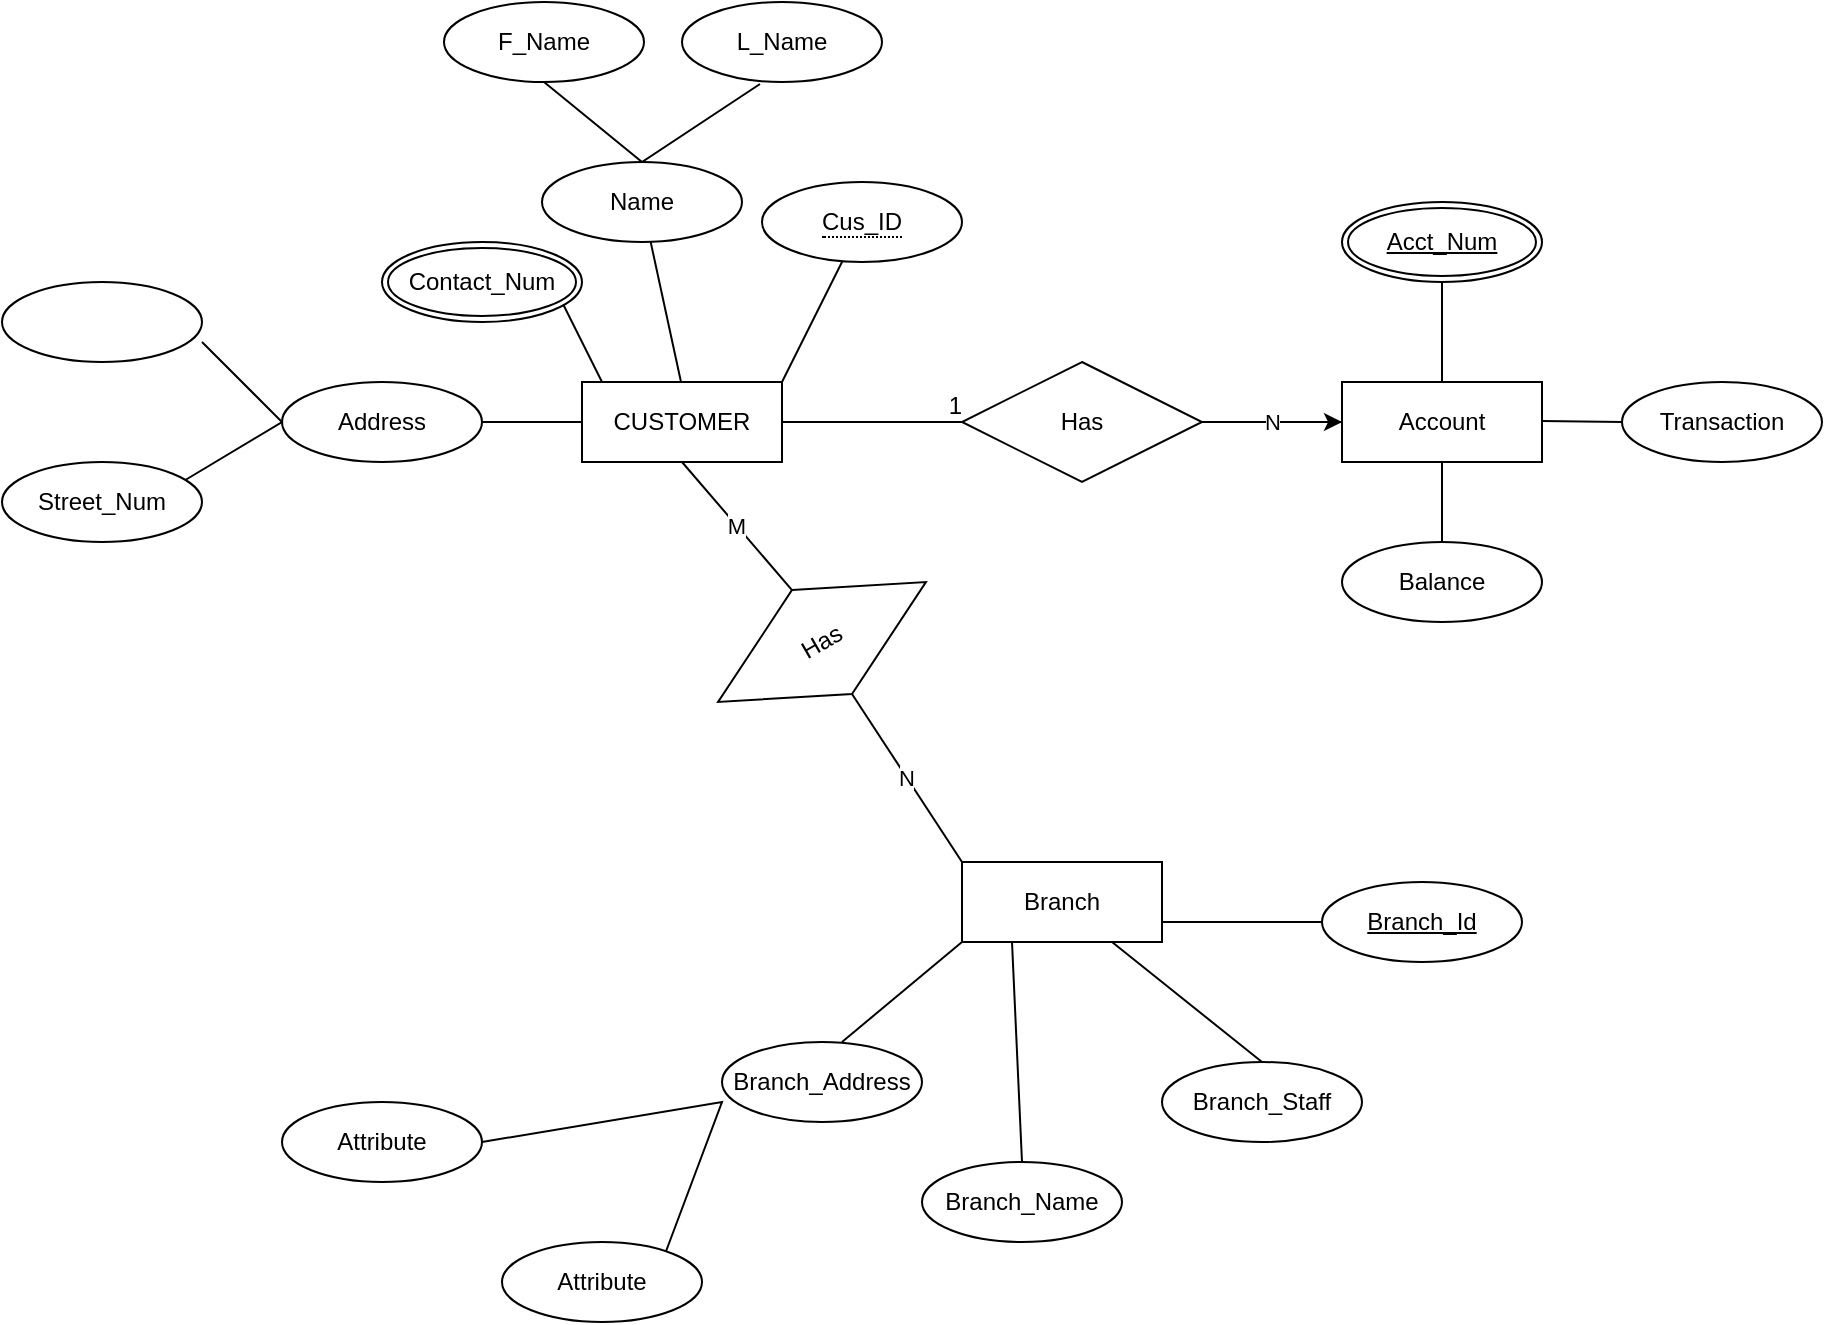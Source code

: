 <mxfile version="20.4.1" type="github">
  <diagram id="VVoB2Av43Fi3W9B-QjCe" name="Page-1">
    <mxGraphModel dx="1875" dy="1765" grid="1" gridSize="10" guides="1" tooltips="1" connect="1" arrows="1" fold="1" page="1" pageScale="1" pageWidth="827" pageHeight="1169" math="0" shadow="0">
      <root>
        <mxCell id="0" />
        <mxCell id="1" parent="0" />
        <mxCell id="lnDxNCK4FpN4E7dMN71w-2" value="CUSTOMER" style="whiteSpace=wrap;html=1;align=center;" parent="1" vertex="1">
          <mxGeometry x="260" y="-120" width="100" height="40" as="geometry" />
        </mxCell>
        <mxCell id="lnDxNCK4FpN4E7dMN71w-7" value="" style="endArrow=none;html=1;rounded=0;" parent="1" target="lnDxNCK4FpN4E7dMN71w-13" edge="1">
          <mxGeometry relative="1" as="geometry">
            <mxPoint x="309.5" y="-120" as="sourcePoint" />
            <mxPoint x="310" y="-160" as="targetPoint" />
          </mxGeometry>
        </mxCell>
        <mxCell id="lnDxNCK4FpN4E7dMN71w-8" value="" style="line;strokeWidth=1;rotatable=0;dashed=0;labelPosition=right;align=left;verticalAlign=middle;spacingTop=0;spacingLeft=6;points=[];portConstraint=eastwest;flipV=0;flipH=1;direction=west;" parent="1" vertex="1">
          <mxGeometry x="210" y="-105" width="50" height="10" as="geometry" />
        </mxCell>
        <mxCell id="lnDxNCK4FpN4E7dMN71w-10" value="" style="endArrow=none;html=1;rounded=0;" parent="1" target="lnDxNCK4FpN4E7dMN71w-12" edge="1">
          <mxGeometry relative="1" as="geometry">
            <mxPoint x="360" y="-120" as="sourcePoint" />
            <mxPoint x="370" y="-160" as="targetPoint" />
          </mxGeometry>
        </mxCell>
        <mxCell id="lnDxNCK4FpN4E7dMN71w-11" value="" style="endArrow=none;html=1;rounded=0;" parent="1" edge="1">
          <mxGeometry relative="1" as="geometry">
            <mxPoint x="270" y="-120" as="sourcePoint" />
            <mxPoint x="250" y="-160" as="targetPoint" />
          </mxGeometry>
        </mxCell>
        <mxCell id="lnDxNCK4FpN4E7dMN71w-12" value="&lt;span style=&quot;border-bottom: 1px dotted&quot;&gt;Cus_ID&lt;/span&gt;" style="ellipse;whiteSpace=wrap;html=1;align=center;" parent="1" vertex="1">
          <mxGeometry x="350" y="-220" width="100" height="40" as="geometry" />
        </mxCell>
        <mxCell id="lnDxNCK4FpN4E7dMN71w-13" value="Name" style="ellipse;whiteSpace=wrap;html=1;align=center;" parent="1" vertex="1">
          <mxGeometry x="240" y="-230" width="100" height="40" as="geometry" />
        </mxCell>
        <mxCell id="lnDxNCK4FpN4E7dMN71w-14" value="F_Name" style="ellipse;whiteSpace=wrap;html=1;align=center;" parent="1" vertex="1">
          <mxGeometry x="191" y="-310" width="100" height="40" as="geometry" />
        </mxCell>
        <mxCell id="lnDxNCK4FpN4E7dMN71w-15" value="L_Name" style="ellipse;whiteSpace=wrap;html=1;align=center;" parent="1" vertex="1">
          <mxGeometry x="310" y="-310" width="100" height="40" as="geometry" />
        </mxCell>
        <mxCell id="lnDxNCK4FpN4E7dMN71w-16" value="" style="endArrow=none;html=1;rounded=0;exitX=0.5;exitY=1;exitDx=0;exitDy=0;entryX=0.39;entryY=1.025;entryDx=0;entryDy=0;entryPerimeter=0;" parent="1" source="lnDxNCK4FpN4E7dMN71w-14" target="lnDxNCK4FpN4E7dMN71w-15" edge="1">
          <mxGeometry relative="1" as="geometry">
            <mxPoint x="230" y="-260" as="sourcePoint" />
            <mxPoint x="360" y="-260" as="targetPoint" />
            <Array as="points">
              <mxPoint x="290" y="-230" />
            </Array>
          </mxGeometry>
        </mxCell>
        <mxCell id="lnDxNCK4FpN4E7dMN71w-18" value="Contact_Num" style="ellipse;shape=doubleEllipse;margin=3;whiteSpace=wrap;html=1;align=center;" parent="1" vertex="1">
          <mxGeometry x="160" y="-190" width="100" height="40" as="geometry" />
        </mxCell>
        <mxCell id="lnDxNCK4FpN4E7dMN71w-19" value="Address" style="ellipse;whiteSpace=wrap;html=1;align=center;" parent="1" vertex="1">
          <mxGeometry x="110" y="-120" width="100" height="40" as="geometry" />
        </mxCell>
        <mxCell id="lnDxNCK4FpN4E7dMN71w-21" value="" style="endArrow=none;html=1;rounded=0;" parent="1" edge="1">
          <mxGeometry relative="1" as="geometry">
            <mxPoint x="60" y="-70" as="sourcePoint" />
            <mxPoint x="70" y="-140" as="targetPoint" />
            <Array as="points">
              <mxPoint x="110" y="-100" />
            </Array>
          </mxGeometry>
        </mxCell>
        <mxCell id="lnDxNCK4FpN4E7dMN71w-22" value="Street_Num" style="ellipse;whiteSpace=wrap;html=1;align=center;" parent="1" vertex="1">
          <mxGeometry x="-30" y="-80" width="100" height="40" as="geometry" />
        </mxCell>
        <mxCell id="lnDxNCK4FpN4E7dMN71w-23" value="" style="ellipse;whiteSpace=wrap;html=1;align=center;" parent="1" vertex="1">
          <mxGeometry x="-30" y="-170" width="100" height="40" as="geometry" />
        </mxCell>
        <mxCell id="BWCoMym-XM0AaywVuSAr-4" value="" style="endArrow=none;html=1;rounded=0;exitX=1;exitY=0.5;exitDx=0;exitDy=0;" edge="1" parent="1" source="lnDxNCK4FpN4E7dMN71w-2" target="BWCoMym-XM0AaywVuSAr-6">
          <mxGeometry relative="1" as="geometry">
            <mxPoint x="435" y="-95" as="sourcePoint" />
            <mxPoint x="365" y="-95" as="targetPoint" />
          </mxGeometry>
        </mxCell>
        <mxCell id="BWCoMym-XM0AaywVuSAr-5" value="1" style="resizable=0;html=1;align=right;verticalAlign=bottom;" connectable="0" vertex="1" parent="BWCoMym-XM0AaywVuSAr-4">
          <mxGeometry x="1" relative="1" as="geometry" />
        </mxCell>
        <mxCell id="BWCoMym-XM0AaywVuSAr-39" value="" style="edgeStyle=orthogonalEdgeStyle;rounded=0;orthogonalLoop=1;jettySize=auto;html=1;" edge="1" parent="1" source="BWCoMym-XM0AaywVuSAr-6" target="BWCoMym-XM0AaywVuSAr-7">
          <mxGeometry relative="1" as="geometry" />
        </mxCell>
        <mxCell id="BWCoMym-XM0AaywVuSAr-6" value="Has" style="shape=rhombus;perimeter=rhombusPerimeter;whiteSpace=wrap;html=1;align=center;" vertex="1" parent="1">
          <mxGeometry x="450" y="-130" width="120" height="60" as="geometry" />
        </mxCell>
        <mxCell id="BWCoMym-XM0AaywVuSAr-7" value="Account" style="whiteSpace=wrap;html=1;align=center;" vertex="1" parent="1">
          <mxGeometry x="640" y="-120" width="100" height="40" as="geometry" />
        </mxCell>
        <mxCell id="BWCoMym-XM0AaywVuSAr-9" value="N" style="endArrow=none;html=1;rounded=0;" edge="1" parent="1">
          <mxGeometry relative="1" as="geometry">
            <mxPoint x="570" y="-100" as="sourcePoint" />
            <mxPoint x="640" y="-100" as="targetPoint" />
          </mxGeometry>
        </mxCell>
        <mxCell id="BWCoMym-XM0AaywVuSAr-10" value="" style="endArrow=none;html=1;rounded=0;exitX=0.5;exitY=0;exitDx=0;exitDy=0;" edge="1" parent="1" source="BWCoMym-XM0AaywVuSAr-7" target="BWCoMym-XM0AaywVuSAr-11">
          <mxGeometry relative="1" as="geometry">
            <mxPoint x="700" y="-170" as="sourcePoint" />
            <mxPoint x="700" y="-120" as="targetPoint" />
          </mxGeometry>
        </mxCell>
        <mxCell id="BWCoMym-XM0AaywVuSAr-11" value="&lt;u&gt;Acct_Num&lt;/u&gt;" style="ellipse;shape=doubleEllipse;margin=3;whiteSpace=wrap;html=1;align=center;" vertex="1" parent="1">
          <mxGeometry x="640" y="-210" width="100" height="40" as="geometry" />
        </mxCell>
        <mxCell id="BWCoMym-XM0AaywVuSAr-12" value="Transaction" style="ellipse;whiteSpace=wrap;html=1;align=center;" vertex="1" parent="1">
          <mxGeometry x="780" y="-120" width="100" height="40" as="geometry" />
        </mxCell>
        <mxCell id="BWCoMym-XM0AaywVuSAr-13" value="" style="endArrow=none;html=1;rounded=0;entryX=0;entryY=0.5;entryDx=0;entryDy=0;" edge="1" parent="1" target="BWCoMym-XM0AaywVuSAr-12">
          <mxGeometry relative="1" as="geometry">
            <mxPoint x="740" y="-100.5" as="sourcePoint" />
            <mxPoint x="790" y="-100" as="targetPoint" />
          </mxGeometry>
        </mxCell>
        <mxCell id="BWCoMym-XM0AaywVuSAr-14" value="Branch" style="whiteSpace=wrap;html=1;align=center;" vertex="1" parent="1">
          <mxGeometry x="450" y="120" width="100" height="40" as="geometry" />
        </mxCell>
        <mxCell id="BWCoMym-XM0AaywVuSAr-15" value="Branch_Id" style="ellipse;whiteSpace=wrap;html=1;align=center;fontStyle=4;" vertex="1" parent="1">
          <mxGeometry x="630" y="130" width="100" height="40" as="geometry" />
        </mxCell>
        <mxCell id="BWCoMym-XM0AaywVuSAr-16" value="Branch_Staff" style="ellipse;whiteSpace=wrap;html=1;align=center;" vertex="1" parent="1">
          <mxGeometry x="550" y="220" width="100" height="40" as="geometry" />
        </mxCell>
        <mxCell id="BWCoMym-XM0AaywVuSAr-17" value="Branch_Address" style="ellipse;whiteSpace=wrap;html=1;align=center;" vertex="1" parent="1">
          <mxGeometry x="330" y="210" width="100" height="40" as="geometry" />
        </mxCell>
        <mxCell id="BWCoMym-XM0AaywVuSAr-19" value="" style="endArrow=none;html=1;rounded=0;entryX=0;entryY=1;entryDx=0;entryDy=0;" edge="1" parent="1" target="BWCoMym-XM0AaywVuSAr-14">
          <mxGeometry relative="1" as="geometry">
            <mxPoint x="390" y="210" as="sourcePoint" />
            <mxPoint x="440" y="180" as="targetPoint" />
          </mxGeometry>
        </mxCell>
        <mxCell id="BWCoMym-XM0AaywVuSAr-21" value="" style="endArrow=none;html=1;rounded=0;entryX=0.75;entryY=1;entryDx=0;entryDy=0;exitX=0.5;exitY=0;exitDx=0;exitDy=0;" edge="1" parent="1" source="BWCoMym-XM0AaywVuSAr-16" target="BWCoMym-XM0AaywVuSAr-14">
          <mxGeometry relative="1" as="geometry">
            <mxPoint x="542" y="232" as="sourcePoint" />
            <mxPoint x="518" y="180" as="targetPoint" />
          </mxGeometry>
        </mxCell>
        <mxCell id="BWCoMym-XM0AaywVuSAr-25" value="N" style="endArrow=none;html=1;rounded=0;exitX=0.5;exitY=1;exitDx=0;exitDy=0;entryX=0;entryY=0;entryDx=0;entryDy=0;startArrow=none;" edge="1" parent="1" source="BWCoMym-XM0AaywVuSAr-26" target="BWCoMym-XM0AaywVuSAr-14">
          <mxGeometry relative="1" as="geometry">
            <mxPoint x="400" y="20" as="sourcePoint" />
            <mxPoint x="560" y="20" as="targetPoint" />
          </mxGeometry>
        </mxCell>
        <mxCell id="BWCoMym-XM0AaywVuSAr-26" value="Has" style="shape=rhombus;perimeter=rhombusPerimeter;whiteSpace=wrap;html=1;align=center;rotation=-30;" vertex="1" parent="1">
          <mxGeometry x="320" y="-20" width="120" height="60" as="geometry" />
        </mxCell>
        <mxCell id="BWCoMym-XM0AaywVuSAr-27" value="M" style="endArrow=none;html=1;rounded=0;exitX=0.5;exitY=1;exitDx=0;exitDy=0;entryX=0.5;entryY=0;entryDx=0;entryDy=0;" edge="1" parent="1" source="lnDxNCK4FpN4E7dMN71w-2" target="BWCoMym-XM0AaywVuSAr-26">
          <mxGeometry relative="1" as="geometry">
            <mxPoint x="310" y="-80" as="sourcePoint" />
            <mxPoint x="450" y="140" as="targetPoint" />
          </mxGeometry>
        </mxCell>
        <mxCell id="BWCoMym-XM0AaywVuSAr-29" value="" style="endArrow=none;html=1;rounded=0;entryX=0;entryY=0.5;entryDx=0;entryDy=0;" edge="1" parent="1" target="BWCoMym-XM0AaywVuSAr-15">
          <mxGeometry relative="1" as="geometry">
            <mxPoint x="550" y="150" as="sourcePoint" />
            <mxPoint x="590" y="150" as="targetPoint" />
          </mxGeometry>
        </mxCell>
        <mxCell id="BWCoMym-XM0AaywVuSAr-31" value="Branch_Name" style="ellipse;whiteSpace=wrap;html=1;align=center;" vertex="1" parent="1">
          <mxGeometry x="430" y="270" width="100" height="40" as="geometry" />
        </mxCell>
        <mxCell id="BWCoMym-XM0AaywVuSAr-32" value="" style="endArrow=none;html=1;rounded=0;entryX=0.5;entryY=0;entryDx=0;entryDy=0;exitX=0.25;exitY=1;exitDx=0;exitDy=0;" edge="1" parent="1" source="BWCoMym-XM0AaywVuSAr-14" target="BWCoMym-XM0AaywVuSAr-31">
          <mxGeometry relative="1" as="geometry">
            <mxPoint x="400" y="180" as="sourcePoint" />
            <mxPoint x="560" y="180" as="targetPoint" />
          </mxGeometry>
        </mxCell>
        <mxCell id="BWCoMym-XM0AaywVuSAr-33" value="" style="endArrow=none;html=1;rounded=0;exitX=0.5;exitY=1;exitDx=0;exitDy=0;" edge="1" parent="1" source="BWCoMym-XM0AaywVuSAr-7" target="BWCoMym-XM0AaywVuSAr-34">
          <mxGeometry relative="1" as="geometry">
            <mxPoint x="630" y="-60.67" as="sourcePoint" />
            <mxPoint x="690" y="-20" as="targetPoint" />
          </mxGeometry>
        </mxCell>
        <mxCell id="BWCoMym-XM0AaywVuSAr-34" value="Balance" style="ellipse;whiteSpace=wrap;html=1;align=center;" vertex="1" parent="1">
          <mxGeometry x="640" y="-40" width="100" height="40" as="geometry" />
        </mxCell>
        <mxCell id="BWCoMym-XM0AaywVuSAr-36" value="" style="endArrow=none;html=1;rounded=0;" edge="1" parent="1">
          <mxGeometry relative="1" as="geometry">
            <mxPoint x="210" y="260" as="sourcePoint" />
            <mxPoint x="300" y="320" as="targetPoint" />
            <Array as="points">
              <mxPoint x="330" y="240" />
            </Array>
          </mxGeometry>
        </mxCell>
        <mxCell id="BWCoMym-XM0AaywVuSAr-37" value="Attribute" style="ellipse;whiteSpace=wrap;html=1;align=center;" vertex="1" parent="1">
          <mxGeometry x="220" y="310" width="100" height="40" as="geometry" />
        </mxCell>
        <mxCell id="BWCoMym-XM0AaywVuSAr-38" value="Attribute" style="ellipse;whiteSpace=wrap;html=1;align=center;" vertex="1" parent="1">
          <mxGeometry x="110" y="240" width="100" height="40" as="geometry" />
        </mxCell>
      </root>
    </mxGraphModel>
  </diagram>
</mxfile>
